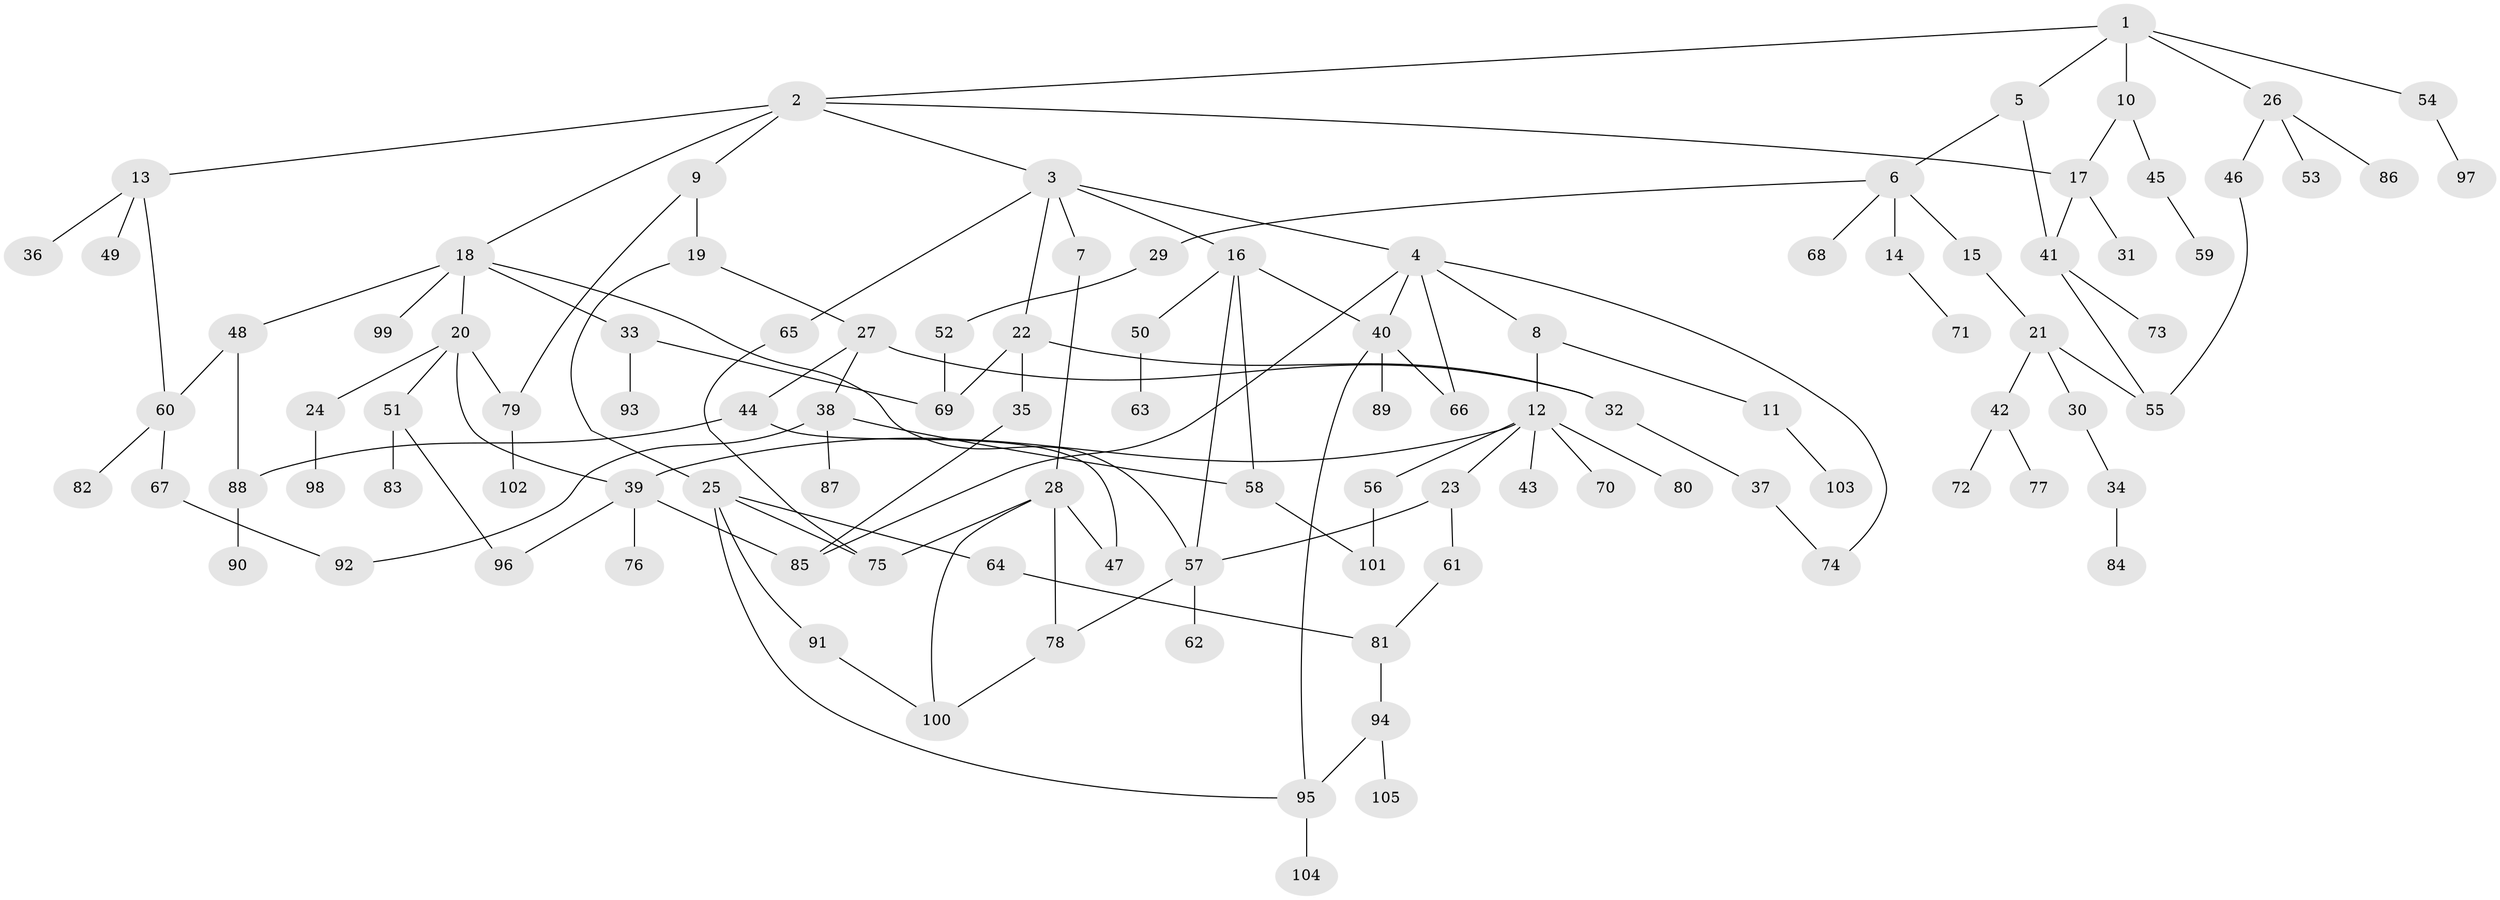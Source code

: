 // Generated by graph-tools (version 1.1) at 2025/25/03/09/25 03:25:26]
// undirected, 105 vertices, 135 edges
graph export_dot {
graph [start="1"]
  node [color=gray90,style=filled];
  1;
  2;
  3;
  4;
  5;
  6;
  7;
  8;
  9;
  10;
  11;
  12;
  13;
  14;
  15;
  16;
  17;
  18;
  19;
  20;
  21;
  22;
  23;
  24;
  25;
  26;
  27;
  28;
  29;
  30;
  31;
  32;
  33;
  34;
  35;
  36;
  37;
  38;
  39;
  40;
  41;
  42;
  43;
  44;
  45;
  46;
  47;
  48;
  49;
  50;
  51;
  52;
  53;
  54;
  55;
  56;
  57;
  58;
  59;
  60;
  61;
  62;
  63;
  64;
  65;
  66;
  67;
  68;
  69;
  70;
  71;
  72;
  73;
  74;
  75;
  76;
  77;
  78;
  79;
  80;
  81;
  82;
  83;
  84;
  85;
  86;
  87;
  88;
  89;
  90;
  91;
  92;
  93;
  94;
  95;
  96;
  97;
  98;
  99;
  100;
  101;
  102;
  103;
  104;
  105;
  1 -- 2;
  1 -- 5;
  1 -- 10;
  1 -- 26;
  1 -- 54;
  2 -- 3;
  2 -- 9;
  2 -- 13;
  2 -- 18;
  2 -- 17;
  3 -- 4;
  3 -- 7;
  3 -- 16;
  3 -- 22;
  3 -- 65;
  4 -- 8;
  4 -- 66;
  4 -- 74;
  4 -- 40;
  4 -- 85;
  5 -- 6;
  5 -- 41;
  6 -- 14;
  6 -- 15;
  6 -- 29;
  6 -- 68;
  7 -- 28;
  8 -- 11;
  8 -- 12;
  9 -- 19;
  9 -- 79;
  10 -- 17;
  10 -- 45;
  11 -- 103;
  12 -- 23;
  12 -- 39;
  12 -- 43;
  12 -- 56;
  12 -- 70;
  12 -- 80;
  13 -- 36;
  13 -- 49;
  13 -- 60;
  14 -- 71;
  15 -- 21;
  16 -- 40;
  16 -- 50;
  16 -- 58;
  16 -- 57;
  17 -- 31;
  17 -- 41;
  18 -- 20;
  18 -- 33;
  18 -- 48;
  18 -- 57;
  18 -- 99;
  19 -- 25;
  19 -- 27;
  20 -- 24;
  20 -- 51;
  20 -- 39;
  20 -- 79;
  21 -- 30;
  21 -- 42;
  21 -- 55;
  22 -- 35;
  22 -- 69;
  22 -- 32;
  23 -- 61;
  23 -- 57;
  24 -- 98;
  25 -- 64;
  25 -- 91;
  25 -- 95;
  25 -- 75;
  26 -- 46;
  26 -- 53;
  26 -- 86;
  27 -- 32;
  27 -- 38;
  27 -- 44;
  28 -- 47;
  28 -- 78;
  28 -- 100;
  28 -- 75;
  29 -- 52;
  30 -- 34;
  32 -- 37;
  33 -- 93;
  33 -- 69;
  34 -- 84;
  35 -- 85;
  37 -- 74;
  38 -- 87;
  38 -- 92;
  38 -- 58;
  39 -- 76;
  39 -- 85;
  39 -- 96;
  40 -- 89;
  40 -- 66;
  40 -- 95;
  41 -- 73;
  41 -- 55;
  42 -- 72;
  42 -- 77;
  44 -- 88;
  44 -- 47;
  45 -- 59;
  46 -- 55;
  48 -- 88;
  48 -- 60;
  50 -- 63;
  51 -- 83;
  51 -- 96;
  52 -- 69;
  54 -- 97;
  56 -- 101;
  57 -- 62;
  57 -- 78;
  58 -- 101;
  60 -- 67;
  60 -- 82;
  61 -- 81;
  64 -- 81;
  65 -- 75;
  67 -- 92;
  78 -- 100;
  79 -- 102;
  81 -- 94;
  88 -- 90;
  91 -- 100;
  94 -- 105;
  94 -- 95;
  95 -- 104;
}
